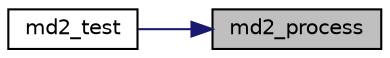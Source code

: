 digraph "md2_process"
{
 // LATEX_PDF_SIZE
  edge [fontname="Helvetica",fontsize="10",labelfontname="Helvetica",labelfontsize="10"];
  node [fontname="Helvetica",fontsize="10",shape=record];
  rankdir="RL";
  Node20 [label="md2_process",height=0.2,width=0.4,color="black", fillcolor="grey75", style="filled", fontcolor="black",tooltip="Process a block of memory though the hash."];
  Node20 -> Node21 [dir="back",color="midnightblue",fontsize="10",style="solid",fontname="Helvetica"];
  Node21 [label="md2_test",height=0.2,width=0.4,color="black", fillcolor="white", style="filled",URL="$md2_8c.html#a19f63336fd915d311a395eec0426a46b",tooltip="Self-test the hash."];
}
